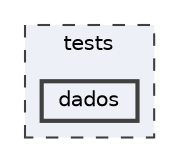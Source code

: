 digraph "tests/dados"
{
 // LATEX_PDF_SIZE
  bgcolor="transparent";
  edge [fontname=Helvetica,fontsize=10,labelfontname=Helvetica,labelfontsize=10];
  node [fontname=Helvetica,fontsize=10,shape=box,height=0.2,width=0.4];
  compound=true
  subgraph clusterdir_59425e443f801f1f2fd8bbe4959a3ccf {
    graph [ bgcolor="#edf0f7", pencolor="grey25", label="tests", fontname=Helvetica,fontsize=10 style="filled,dashed", URL="dir_59425e443f801f1f2fd8bbe4959a3ccf.html",tooltip=""]
  dir_62688571de68a8b1f5a3edd44ba3906f [label="dados", fillcolor="#edf0f7", color="grey25", style="filled,bold", URL="dir_62688571de68a8b1f5a3edd44ba3906f.html",tooltip=""];
  }
}
